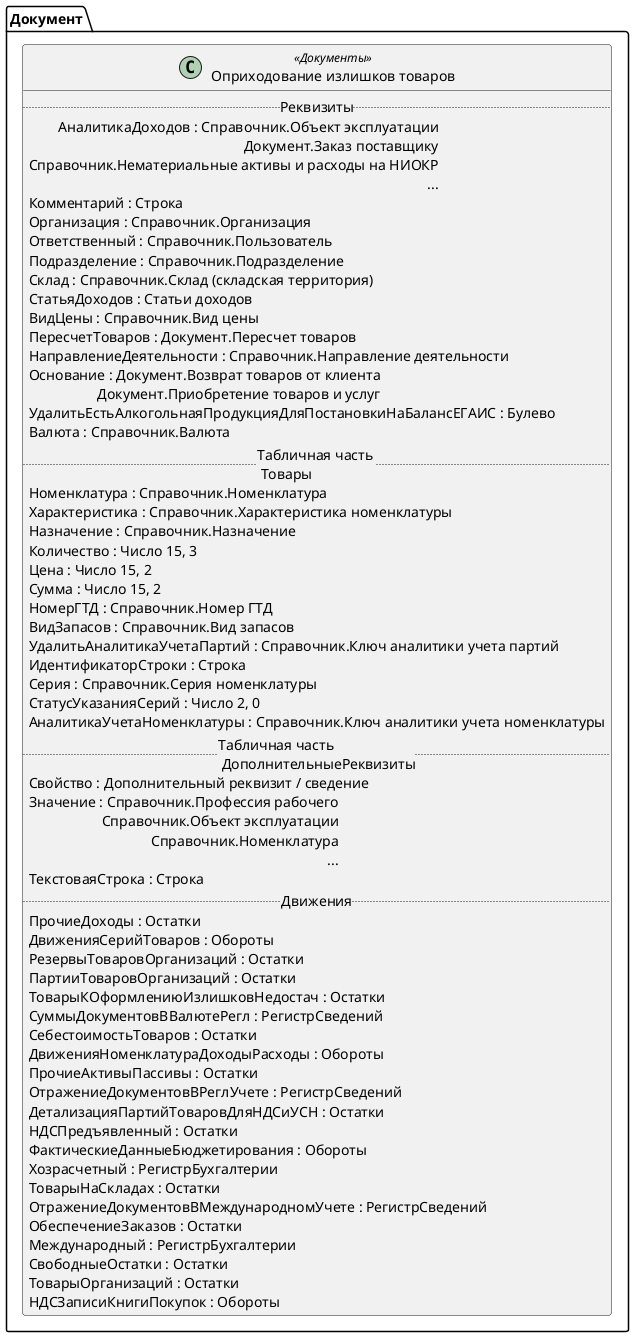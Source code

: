﻿@startuml ОприходованиеИзлишковТоваров
'!include templates.wsd
'..\include templates.wsd
class Документ.ОприходованиеИзлишковТоваров as "Оприходование излишков товаров" <<Документы>>
{
..Реквизиты..
АналитикаДоходов : Справочник.Объект эксплуатации\rДокумент.Заказ поставщику\rСправочник.Нематериальные активы и расходы на НИОКР\r...
Комментарий : Строка
Организация : Справочник.Организация
Ответственный : Справочник.Пользователь
Подразделение : Справочник.Подразделение
Склад : Справочник.Склад (складская территория)
СтатьяДоходов : Статьи доходов
ВидЦены : Справочник.Вид цены
ПересчетТоваров : Документ.Пересчет товаров
НаправлениеДеятельности : Справочник.Направление деятельности
Основание : Документ.Возврат товаров от клиента\rДокумент.Приобретение товаров и услуг
УдалитьЕстьАлкогольнаяПродукцияДляПостановкиНаБалансЕГАИС : Булево
Валюта : Справочник.Валюта
..Табличная часть \n Товары..
Номенклатура : Справочник.Номенклатура
Характеристика : Справочник.Характеристика номенклатуры
Назначение : Справочник.Назначение
Количество : Число 15, 3
Цена : Число 15, 2
Сумма : Число 15, 2
НомерГТД : Справочник.Номер ГТД
ВидЗапасов : Справочник.Вид запасов
УдалитьАналитикаУчетаПартий : Справочник.Ключ аналитики учета партий
ИдентификаторСтроки : Строка
Серия : Справочник.Серия номенклатуры
СтатусУказанияСерий : Число 2, 0
АналитикаУчетаНоменклатуры : Справочник.Ключ аналитики учета номенклатуры
..Табличная часть \n ДополнительныеРеквизиты..
Свойство : Дополнительный реквизит / сведение
Значение : Справочник.Профессия рабочего\rСправочник.Объект эксплуатации\rСправочник.Номенклатура\r...
ТекстоваяСтрока : Строка
..Движения..
ПрочиеДоходы : Остатки
ДвиженияСерийТоваров : Обороты
РезервыТоваровОрганизаций : Остатки
ПартииТоваровОрганизаций : Остатки
ТоварыКОформлениюИзлишковНедостач : Остатки
СуммыДокументовВВалютеРегл : РегистрСведений
СебестоимостьТоваров : Остатки
ДвиженияНоменклатураДоходыРасходы : Обороты
ПрочиеАктивыПассивы : Остатки
ОтражениеДокументовВРеглУчете : РегистрСведений
ДетализацияПартийТоваровДляНДСиУСН : Остатки
НДСПредъявленный : Остатки
ФактическиеДанныеБюджетирования : Обороты
Хозрасчетный : РегистрБухгалтерии
ТоварыНаСкладах : Остатки
ОтражениеДокументовВМеждународномУчете : РегистрСведений
ОбеспечениеЗаказов : Остатки
Международный : РегистрБухгалтерии
СвободныеОстатки : Остатки
ТоварыОрганизаций : Остатки
НДСЗаписиКнигиПокупок : Обороты
}
@enduml
